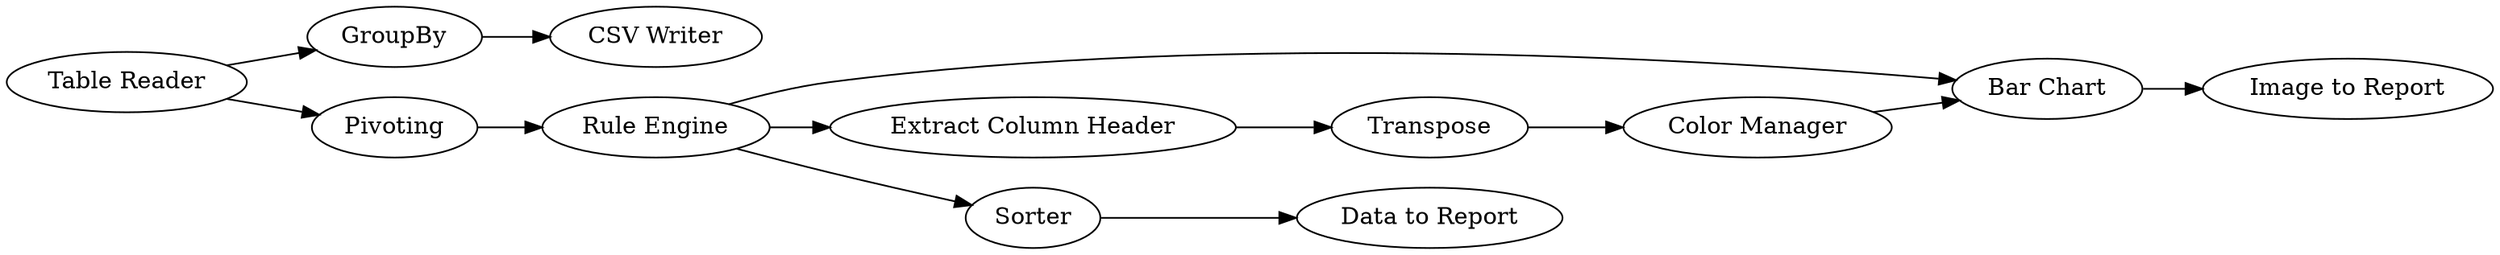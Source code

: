 digraph {
	16 -> 15
	2 -> 12
	12 -> 7
	13 -> 2
	8 -> 9
	13 -> 16
	12 -> 8
	4 -> 11
	12 -> 4
	7 -> 10
	6 -> 7
	9 -> 6
	16 [label=GroupBy]
	13 [label="Table Reader"]
	7 [label="Bar Chart"]
	9 [label=Transpose]
	11 [label="Data to Report"]
	4 [label=Sorter]
	10 [label="Image to Report"]
	6 [label="Color Manager"]
	8 [label="Extract Column Header"]
	15 [label="CSV Writer"]
	2 [label=Pivoting]
	12 [label="Rule Engine"]
	rankdir=LR
}
